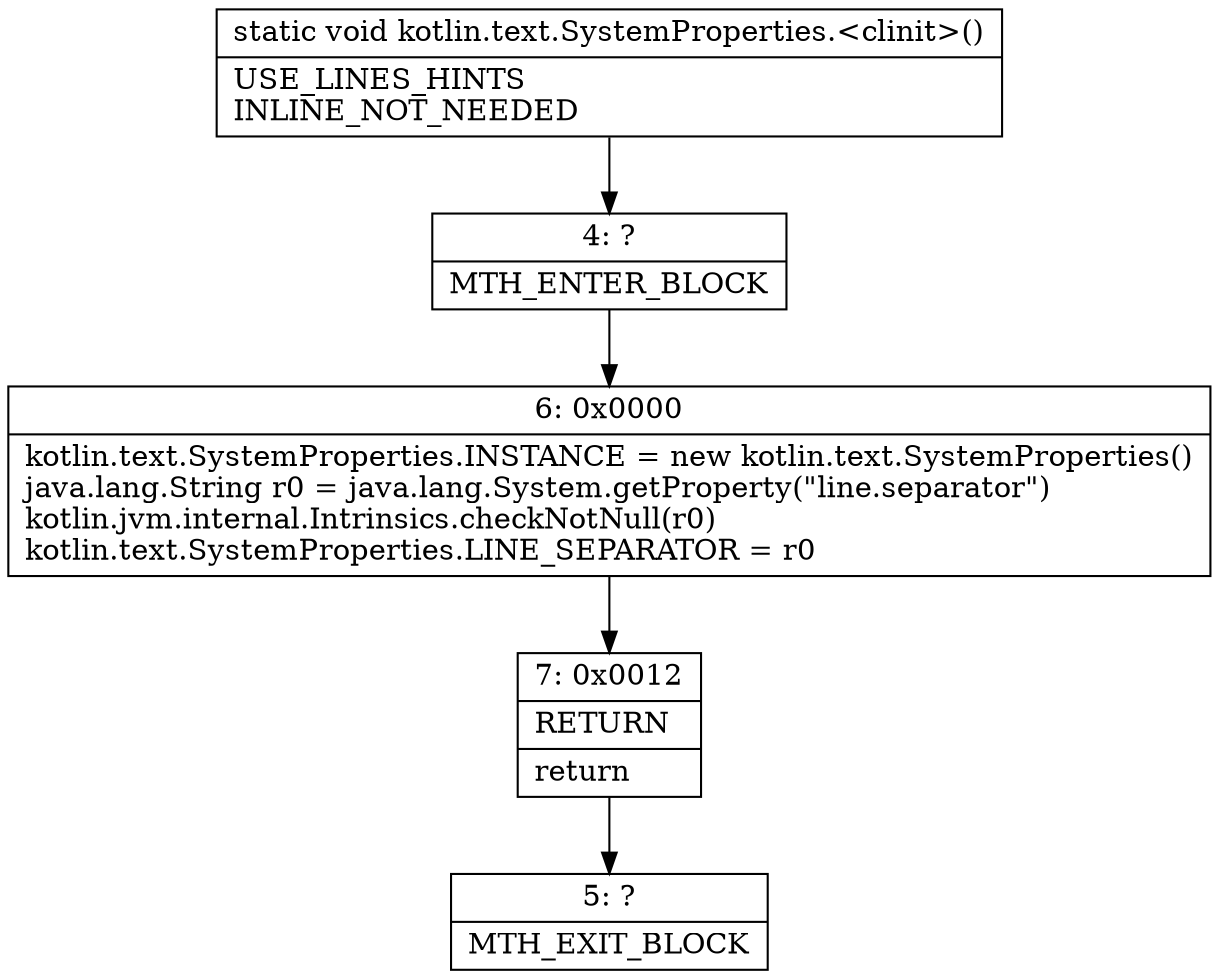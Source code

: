 digraph "CFG forkotlin.text.SystemProperties.\<clinit\>()V" {
Node_4 [shape=record,label="{4\:\ ?|MTH_ENTER_BLOCK\l}"];
Node_6 [shape=record,label="{6\:\ 0x0000|kotlin.text.SystemProperties.INSTANCE = new kotlin.text.SystemProperties()\ljava.lang.String r0 = java.lang.System.getProperty(\"line.separator\")\lkotlin.jvm.internal.Intrinsics.checkNotNull(r0)\lkotlin.text.SystemProperties.LINE_SEPARATOR = r0\l}"];
Node_7 [shape=record,label="{7\:\ 0x0012|RETURN\l|return\l}"];
Node_5 [shape=record,label="{5\:\ ?|MTH_EXIT_BLOCK\l}"];
MethodNode[shape=record,label="{static void kotlin.text.SystemProperties.\<clinit\>()  | USE_LINES_HINTS\lINLINE_NOT_NEEDED\l}"];
MethodNode -> Node_4;Node_4 -> Node_6;
Node_6 -> Node_7;
Node_7 -> Node_5;
}

